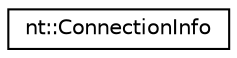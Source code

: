 digraph "Graphical Class Hierarchy"
{
  edge [fontname="Helvetica",fontsize="10",labelfontname="Helvetica",labelfontsize="10"];
  node [fontname="Helvetica",fontsize="10",shape=record];
  rankdir="LR";
  Node1 [label="nt::ConnectionInfo",height=0.2,width=0.4,color="black", fillcolor="white", style="filled",URL="$structnt_1_1ConnectionInfo.html",tooltip="NetworkTables Connection Information. "];
}
